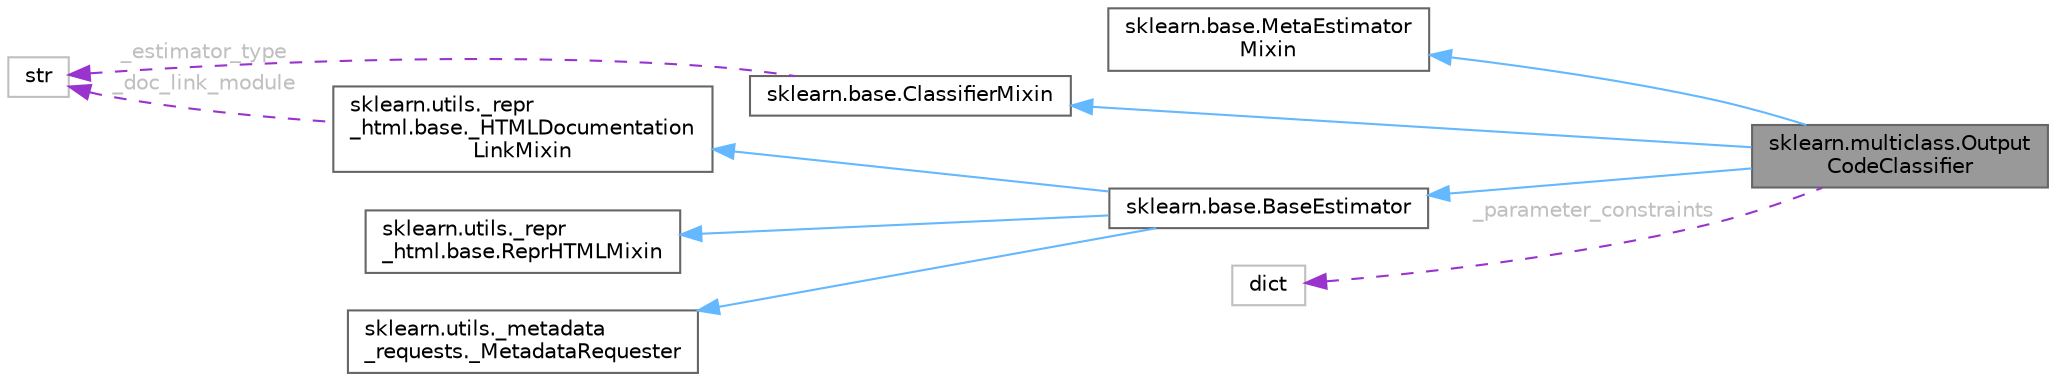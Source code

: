 digraph "sklearn.multiclass.OutputCodeClassifier"
{
 // LATEX_PDF_SIZE
  bgcolor="transparent";
  edge [fontname=Helvetica,fontsize=10,labelfontname=Helvetica,labelfontsize=10];
  node [fontname=Helvetica,fontsize=10,shape=box,height=0.2,width=0.4];
  rankdir="LR";
  Node1 [id="Node000001",label="sklearn.multiclass.Output\lCodeClassifier",height=0.2,width=0.4,color="gray40", fillcolor="grey60", style="filled", fontcolor="black",tooltip=" "];
  Node2 -> Node1 [id="edge1_Node000001_Node000002",dir="back",color="steelblue1",style="solid",tooltip=" "];
  Node2 [id="Node000002",label="sklearn.base.MetaEstimator\lMixin",height=0.2,width=0.4,color="gray40", fillcolor="white", style="filled",URL="$d4/d5a/classsklearn_1_1base_1_1MetaEstimatorMixin.html",tooltip=" "];
  Node3 -> Node1 [id="edge2_Node000001_Node000003",dir="back",color="steelblue1",style="solid",tooltip=" "];
  Node3 [id="Node000003",label="sklearn.base.ClassifierMixin",height=0.2,width=0.4,color="gray40", fillcolor="white", style="filled",URL="$d2/d39/classsklearn_1_1base_1_1ClassifierMixin.html",tooltip=" "];
  Node4 -> Node3 [id="edge3_Node000003_Node000004",dir="back",color="darkorchid3",style="dashed",tooltip=" ",label=" _estimator_type",fontcolor="grey" ];
  Node4 [id="Node000004",label="str",height=0.2,width=0.4,color="grey75", fillcolor="white", style="filled",tooltip=" "];
  Node5 -> Node1 [id="edge4_Node000001_Node000005",dir="back",color="steelblue1",style="solid",tooltip=" "];
  Node5 [id="Node000005",label="sklearn.base.BaseEstimator",height=0.2,width=0.4,color="gray40", fillcolor="white", style="filled",URL="$d3/d20/classsklearn_1_1base_1_1BaseEstimator.html",tooltip=" "];
  Node6 -> Node5 [id="edge5_Node000005_Node000006",dir="back",color="steelblue1",style="solid",tooltip=" "];
  Node6 [id="Node000006",label="sklearn.utils._repr\l_html.base.ReprHTMLMixin",height=0.2,width=0.4,color="gray40", fillcolor="white", style="filled",URL="$d3/d50/classsklearn_1_1utils_1_1__repr__html_1_1base_1_1ReprHTMLMixin.html",tooltip=" "];
  Node7 -> Node5 [id="edge6_Node000005_Node000007",dir="back",color="steelblue1",style="solid",tooltip=" "];
  Node7 [id="Node000007",label="sklearn.utils._repr\l_html.base._HTMLDocumentation\lLinkMixin",height=0.2,width=0.4,color="gray40", fillcolor="white", style="filled",URL="$d5/d05/classsklearn_1_1utils_1_1__repr__html_1_1base_1_1__HTMLDocumentationLinkMixin.html",tooltip=" "];
  Node4 -> Node7 [id="edge7_Node000007_Node000004",dir="back",color="darkorchid3",style="dashed",tooltip=" ",label=" _doc_link_module",fontcolor="grey" ];
  Node8 -> Node5 [id="edge8_Node000005_Node000008",dir="back",color="steelblue1",style="solid",tooltip=" "];
  Node8 [id="Node000008",label="sklearn.utils._metadata\l_requests._MetadataRequester",height=0.2,width=0.4,color="gray40", fillcolor="white", style="filled",URL="$d6/dfa/classsklearn_1_1utils_1_1__metadata__requests_1_1__MetadataRequester.html",tooltip=" "];
  Node9 -> Node1 [id="edge9_Node000001_Node000009",dir="back",color="darkorchid3",style="dashed",tooltip=" ",label=" _parameter_constraints",fontcolor="grey" ];
  Node9 [id="Node000009",label="dict",height=0.2,width=0.4,color="grey75", fillcolor="white", style="filled",tooltip=" "];
}
